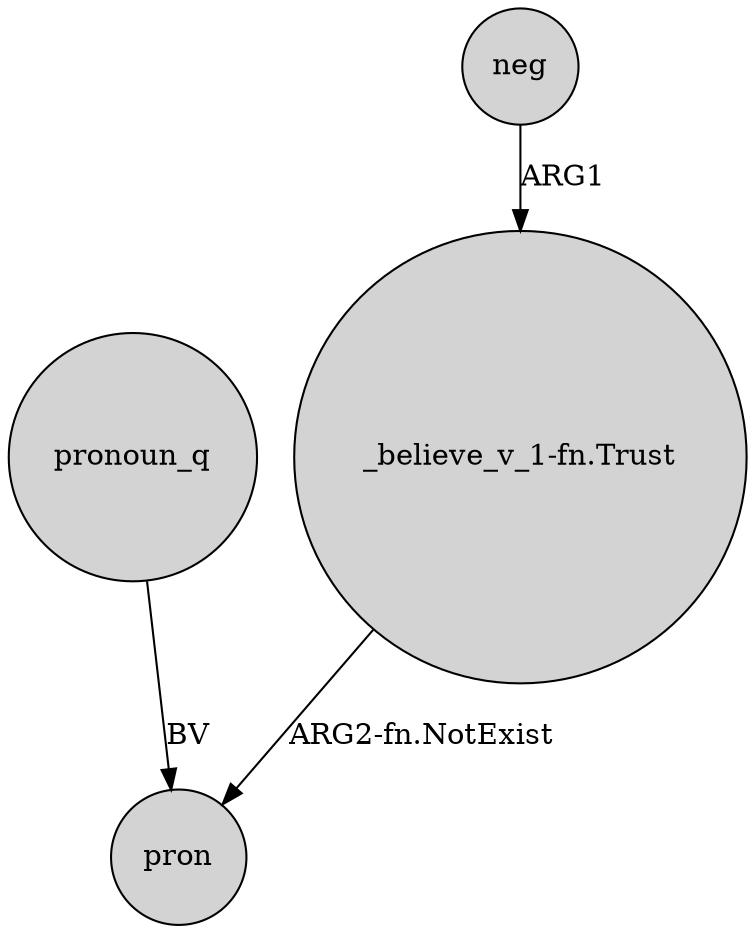 digraph {
	node [shape=circle style=filled]
	"_believe_v_1-fn.Trust" -> pron [label="ARG2-fn.NotExist"]
	neg -> "_believe_v_1-fn.Trust" [label=ARG1]
	pronoun_q -> pron [label=BV]
}
